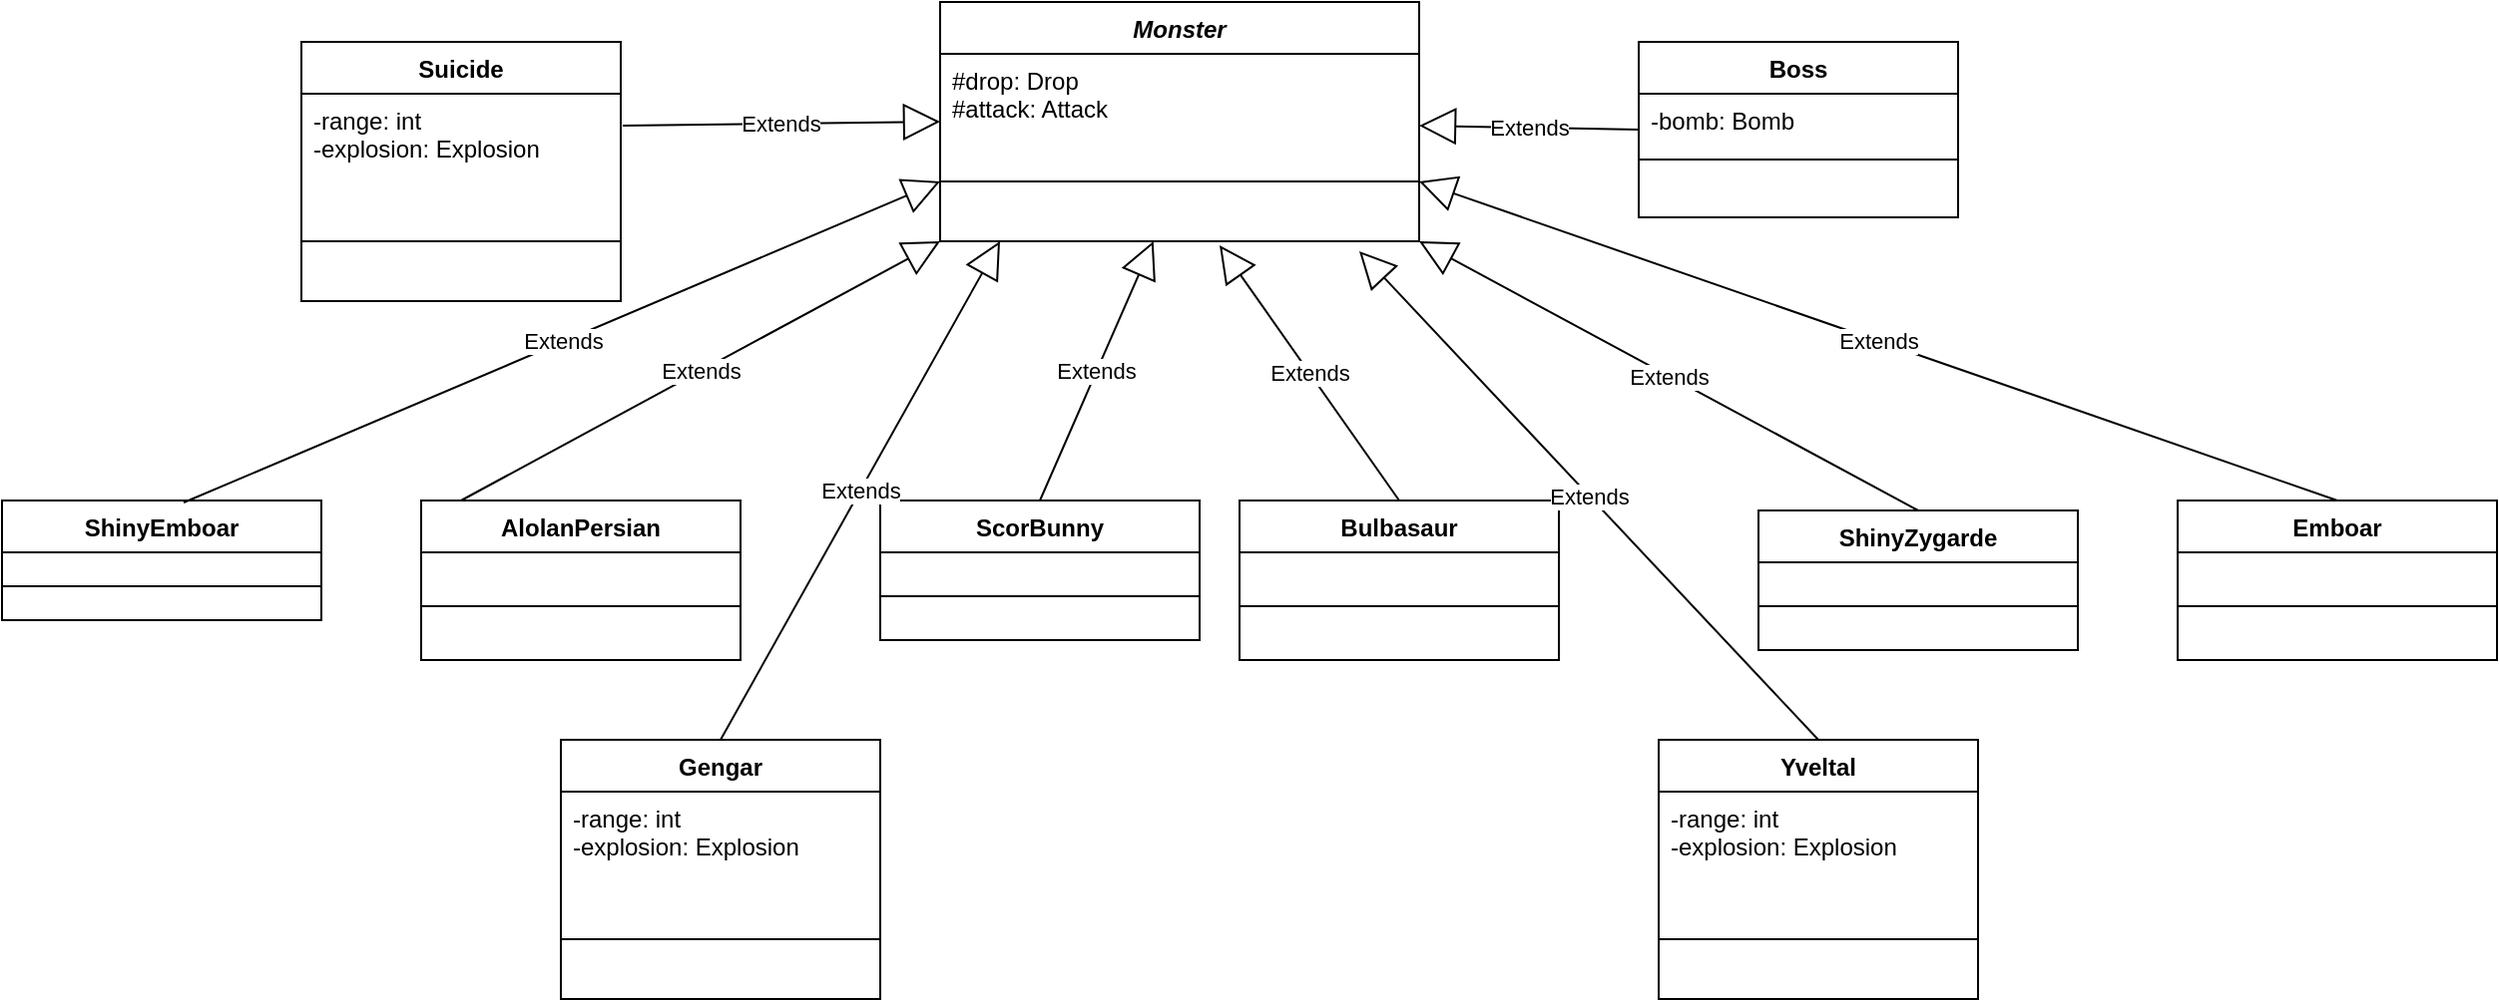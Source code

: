 <mxfile version="13.9.9" type="device"><diagram id="0Ki4xc48I_PDqKkgCht_" name="Page-1"><mxGraphModel dx="1217" dy="-394" grid="1" gridSize="10" guides="1" tooltips="1" connect="1" arrows="1" fold="1" page="1" pageScale="1" pageWidth="850" pageHeight="1100" math="0" shadow="0"><root><mxCell id="0"/><mxCell id="1" parent="0"/><mxCell id="wynaHVkwLDyIlE_nW0Eu-4" value="AlolanPersian" style="swimlane;fontStyle=1;align=center;verticalAlign=top;childLayout=stackLayout;horizontal=1;startSize=26;horizontalStack=0;resizeParent=1;resizeParentMax=0;resizeLast=0;collapsible=1;marginBottom=0;" parent="1" vertex="1"><mxGeometry x="380" y="1800" width="160" height="80" as="geometry"/></mxCell><mxCell id="wynaHVkwLDyIlE_nW0Eu-6" value="" style="line;strokeWidth=1;fillColor=none;align=left;verticalAlign=middle;spacingTop=-1;spacingLeft=3;spacingRight=3;rotatable=0;labelPosition=right;points=[];portConstraint=eastwest;" parent="wynaHVkwLDyIlE_nW0Eu-4" vertex="1"><mxGeometry y="26" width="160" height="54" as="geometry"/></mxCell><mxCell id="wynaHVkwLDyIlE_nW0Eu-7" value="Bulbasaur" style="swimlane;fontStyle=1;align=center;verticalAlign=top;childLayout=stackLayout;horizontal=1;startSize=26;horizontalStack=0;resizeParent=1;resizeParentMax=0;resizeLast=0;collapsible=1;marginBottom=0;" parent="1" vertex="1"><mxGeometry x="790" y="1800" width="160" height="80" as="geometry"/></mxCell><mxCell id="wynaHVkwLDyIlE_nW0Eu-8" value="Extends" style="endArrow=block;endSize=16;endFill=0;html=1;" parent="wynaHVkwLDyIlE_nW0Eu-7" edge="1"><mxGeometry width="160" relative="1" as="geometry"><mxPoint x="80" as="sourcePoint"/><mxPoint x="-10" y="-128" as="targetPoint"/></mxGeometry></mxCell><mxCell id="wynaHVkwLDyIlE_nW0Eu-9" value="" style="line;strokeWidth=1;fillColor=none;align=left;verticalAlign=middle;spacingTop=-1;spacingLeft=3;spacingRight=3;rotatable=0;labelPosition=right;points=[];portConstraint=eastwest;" parent="wynaHVkwLDyIlE_nW0Eu-7" vertex="1"><mxGeometry y="26" width="160" height="54" as="geometry"/></mxCell><mxCell id="wynaHVkwLDyIlE_nW0Eu-10" value="Emboar" style="swimlane;fontStyle=1;align=center;verticalAlign=top;childLayout=stackLayout;horizontal=1;startSize=26;horizontalStack=0;resizeParent=1;resizeParentMax=0;resizeLast=0;collapsible=1;marginBottom=0;" parent="1" vertex="1"><mxGeometry x="1260" y="1800" width="160" height="80" as="geometry"/></mxCell><mxCell id="wynaHVkwLDyIlE_nW0Eu-11" value="Extends" style="endArrow=block;endSize=16;endFill=0;html=1;entryX=1;entryY=0.75;entryDx=0;entryDy=0;" parent="wynaHVkwLDyIlE_nW0Eu-10" edge="1" target="tQRv03yVnxEYyxf0TVoW-2"><mxGeometry width="160" relative="1" as="geometry"><mxPoint x="80" as="sourcePoint"/><mxPoint x="-140" y="-120" as="targetPoint"/></mxGeometry></mxCell><mxCell id="wynaHVkwLDyIlE_nW0Eu-12" value="" style="line;strokeWidth=1;fillColor=none;align=left;verticalAlign=middle;spacingTop=-1;spacingLeft=3;spacingRight=3;rotatable=0;labelPosition=right;points=[];portConstraint=eastwest;" parent="wynaHVkwLDyIlE_nW0Eu-10" vertex="1"><mxGeometry y="26" width="160" height="54" as="geometry"/></mxCell><mxCell id="wynaHVkwLDyIlE_nW0Eu-13" value="ScorBunny" style="swimlane;fontStyle=1;align=center;verticalAlign=top;childLayout=stackLayout;horizontal=1;startSize=26;horizontalStack=0;resizeParent=1;resizeParentMax=0;resizeLast=0;collapsible=1;marginBottom=0;" parent="1" vertex="1"><mxGeometry x="610" y="1800" width="160" height="70" as="geometry"/></mxCell><mxCell id="tQRv03yVnxEYyxf0TVoW-22" value="Extends" style="endArrow=block;endSize=16;endFill=0;html=1;exitX=0.5;exitY=0;exitDx=0;exitDy=0;" edge="1" parent="wynaHVkwLDyIlE_nW0Eu-13" source="tQRv03yVnxEYyxf0TVoW-9"><mxGeometry width="160" relative="1" as="geometry"><mxPoint x="-70" y="70" as="sourcePoint"/><mxPoint x="60" y="-130" as="targetPoint"/></mxGeometry></mxCell><mxCell id="wynaHVkwLDyIlE_nW0Eu-14" value="" style="line;strokeWidth=1;fillColor=none;align=left;verticalAlign=middle;spacingTop=-1;spacingLeft=3;spacingRight=3;rotatable=0;labelPosition=right;points=[];portConstraint=eastwest;" parent="wynaHVkwLDyIlE_nW0Eu-13" vertex="1"><mxGeometry y="26" width="160" height="44" as="geometry"/></mxCell><mxCell id="wynaHVkwLDyIlE_nW0Eu-15" value="Extends" style="endArrow=block;endSize=16;endFill=0;html=1;" parent="wynaHVkwLDyIlE_nW0Eu-13" target="tQRv03yVnxEYyxf0TVoW-4" edge="1"><mxGeometry width="160" relative="1" as="geometry"><mxPoint x="80" as="sourcePoint"/><mxPoint x="180" y="-130" as="targetPoint"/></mxGeometry></mxCell><mxCell id="wynaHVkwLDyIlE_nW0Eu-16" value="ShinyEmboar" style="swimlane;fontStyle=1;align=center;verticalAlign=top;childLayout=stackLayout;horizontal=1;startSize=26;horizontalStack=0;resizeParent=1;resizeParentMax=0;resizeLast=0;collapsible=1;marginBottom=0;" parent="1" vertex="1"><mxGeometry x="170" y="1800" width="160" height="60" as="geometry"/></mxCell><mxCell id="wynaHVkwLDyIlE_nW0Eu-17" value="" style="line;strokeWidth=1;fillColor=none;align=left;verticalAlign=middle;spacingTop=-1;spacingLeft=3;spacingRight=3;rotatable=0;labelPosition=right;points=[];portConstraint=eastwest;" parent="wynaHVkwLDyIlE_nW0Eu-16" vertex="1"><mxGeometry y="26" width="160" height="34" as="geometry"/></mxCell><mxCell id="wynaHVkwLDyIlE_nW0Eu-19" value="ShinyZygarde" style="swimlane;fontStyle=1;align=center;verticalAlign=top;childLayout=stackLayout;horizontal=1;startSize=26;horizontalStack=0;resizeParent=1;resizeParentMax=0;resizeLast=0;collapsible=1;marginBottom=0;" parent="1" vertex="1"><mxGeometry x="1050" y="1805" width="160" height="70" as="geometry"/></mxCell><mxCell id="tQRv03yVnxEYyxf0TVoW-23" value="Extends" style="endArrow=block;endSize=16;endFill=0;html=1;exitX=0.5;exitY=0;exitDx=0;exitDy=0;" edge="1" parent="wynaHVkwLDyIlE_nW0Eu-19" source="tQRv03yVnxEYyxf0TVoW-17"><mxGeometry width="160" relative="1" as="geometry"><mxPoint x="10" y="120" as="sourcePoint"/><mxPoint x="-200" y="-130" as="targetPoint"/></mxGeometry></mxCell><mxCell id="wynaHVkwLDyIlE_nW0Eu-20" value="" style="line;strokeWidth=1;fillColor=none;align=left;verticalAlign=middle;spacingTop=-1;spacingLeft=3;spacingRight=3;rotatable=0;labelPosition=right;points=[];portConstraint=eastwest;" parent="wynaHVkwLDyIlE_nW0Eu-19" vertex="1"><mxGeometry y="26" width="160" height="44" as="geometry"/></mxCell><mxCell id="wynaHVkwLDyIlE_nW0Eu-21" value="Extends" style="endArrow=block;endSize=16;endFill=0;html=1;exitX=0.5;exitY=0;exitDx=0;exitDy=0;entryX=1;entryY=1;entryDx=0;entryDy=0;" parent="1" source="wynaHVkwLDyIlE_nW0Eu-19" edge="1" target="tQRv03yVnxEYyxf0TVoW-2"><mxGeometry width="160" relative="1" as="geometry"><mxPoint x="960" y="2015" as="sourcePoint"/><mxPoint x="840" y="1671" as="targetPoint"/></mxGeometry></mxCell><mxCell id="Uf44mTLku5nBghWDMRxg-1" value="Boss" style="swimlane;fontStyle=1;align=center;verticalAlign=top;childLayout=stackLayout;horizontal=1;startSize=26;horizontalStack=0;resizeParent=1;resizeParentMax=0;resizeLast=0;collapsible=1;marginBottom=0;" parent="1" vertex="1"><mxGeometry x="990" y="1570" width="160" height="88" as="geometry"/></mxCell><mxCell id="Uf44mTLku5nBghWDMRxg-2" value="-bomb: Bomb" style="text;strokeColor=none;fillColor=none;align=left;verticalAlign=top;spacingLeft=4;spacingRight=4;overflow=hidden;rotatable=0;points=[[0,0.5],[1,0.5]];portConstraint=eastwest;" parent="Uf44mTLku5nBghWDMRxg-1" vertex="1"><mxGeometry y="26" width="160" height="4" as="geometry"/></mxCell><mxCell id="Uf44mTLku5nBghWDMRxg-3" value="" style="line;strokeWidth=1;fillColor=none;align=left;verticalAlign=middle;spacingTop=-1;spacingLeft=3;spacingRight=3;rotatable=0;labelPosition=right;points=[];portConstraint=eastwest;" parent="Uf44mTLku5nBghWDMRxg-1" vertex="1"><mxGeometry y="30" width="160" height="58" as="geometry"/></mxCell><mxCell id="Uf44mTLku5nBghWDMRxg-5" value="Extends" style="endArrow=block;endSize=16;endFill=0;html=1;exitX=0;exitY=0.5;exitDx=0;exitDy=0;" parent="1" source="Uf44mTLku5nBghWDMRxg-1" edge="1"><mxGeometry width="160" relative="1" as="geometry"><mxPoint x="1040" y="1590" as="sourcePoint"/><mxPoint x="880" y="1612" as="targetPoint"/></mxGeometry></mxCell><mxCell id="tQRv03yVnxEYyxf0TVoW-2" value="Monster" style="swimlane;fontStyle=3;align=center;verticalAlign=top;childLayout=stackLayout;horizontal=1;startSize=26;horizontalStack=0;resizeParent=1;resizeParentMax=0;resizeLast=0;collapsible=1;marginBottom=0;" vertex="1" parent="1"><mxGeometry x="640" y="1550" width="240" height="120" as="geometry"/></mxCell><mxCell id="tQRv03yVnxEYyxf0TVoW-3" value="#drop: Drop&#10;#attack: Attack" style="text;strokeColor=none;fillColor=none;align=left;verticalAlign=top;spacingLeft=4;spacingRight=4;overflow=hidden;rotatable=0;points=[[0,0.5],[1,0.5]];portConstraint=eastwest;" vertex="1" parent="tQRv03yVnxEYyxf0TVoW-2"><mxGeometry y="26" width="240" height="34" as="geometry"/></mxCell><mxCell id="tQRv03yVnxEYyxf0TVoW-4" value="" style="line;strokeWidth=1;fillColor=none;align=left;verticalAlign=middle;spacingTop=-1;spacingLeft=3;spacingRight=3;rotatable=0;labelPosition=right;points=[];portConstraint=eastwest;" vertex="1" parent="tQRv03yVnxEYyxf0TVoW-2"><mxGeometry y="60" width="240" height="60" as="geometry"/></mxCell><mxCell id="tQRv03yVnxEYyxf0TVoW-9" value="Gengar" style="swimlane;fontStyle=1;align=center;verticalAlign=top;childLayout=stackLayout;horizontal=1;startSize=26;horizontalStack=0;resizeParent=1;resizeParentMax=0;resizeLast=0;collapsible=1;marginBottom=0;" vertex="1" parent="1"><mxGeometry x="450" y="1920" width="160" height="130" as="geometry"/></mxCell><mxCell id="tQRv03yVnxEYyxf0TVoW-10" value="-range: int&#10;-explosion: Explosion" style="text;strokeColor=none;fillColor=none;align=left;verticalAlign=top;spacingLeft=4;spacingRight=4;overflow=hidden;rotatable=0;points=[[0,0.5],[1,0.5]];portConstraint=eastwest;" vertex="1" parent="tQRv03yVnxEYyxf0TVoW-9"><mxGeometry y="26" width="160" height="44" as="geometry"/></mxCell><mxCell id="tQRv03yVnxEYyxf0TVoW-11" value="" style="line;strokeWidth=1;fillColor=none;align=left;verticalAlign=middle;spacingTop=-1;spacingLeft=3;spacingRight=3;rotatable=0;labelPosition=right;points=[];portConstraint=eastwest;" vertex="1" parent="tQRv03yVnxEYyxf0TVoW-9"><mxGeometry y="70" width="160" height="60" as="geometry"/></mxCell><mxCell id="tQRv03yVnxEYyxf0TVoW-13" value="Suicide" style="swimlane;fontStyle=1;align=center;verticalAlign=top;childLayout=stackLayout;horizontal=1;startSize=26;horizontalStack=0;resizeParent=1;resizeParentMax=0;resizeLast=0;collapsible=1;marginBottom=0;" vertex="1" parent="1"><mxGeometry x="320" y="1570" width="160" height="130" as="geometry"/></mxCell><mxCell id="tQRv03yVnxEYyxf0TVoW-14" value="-range: int&#10;-explosion: Explosion" style="text;strokeColor=none;fillColor=none;align=left;verticalAlign=top;spacingLeft=4;spacingRight=4;overflow=hidden;rotatable=0;points=[[0,0.5],[1,0.5]];portConstraint=eastwest;" vertex="1" parent="tQRv03yVnxEYyxf0TVoW-13"><mxGeometry y="26" width="160" height="44" as="geometry"/></mxCell><mxCell id="tQRv03yVnxEYyxf0TVoW-15" value="" style="line;strokeWidth=1;fillColor=none;align=left;verticalAlign=middle;spacingTop=-1;spacingLeft=3;spacingRight=3;rotatable=0;labelPosition=right;points=[];portConstraint=eastwest;" vertex="1" parent="tQRv03yVnxEYyxf0TVoW-13"><mxGeometry y="70" width="160" height="60" as="geometry"/></mxCell><mxCell id="tQRv03yVnxEYyxf0TVoW-16" value="Extends" style="endArrow=block;endSize=16;endFill=0;html=1;exitX=1.006;exitY=0.364;exitDx=0;exitDy=0;exitPerimeter=0;entryX=0;entryY=0.5;entryDx=0;entryDy=0;" edge="1" parent="1" source="tQRv03yVnxEYyxf0TVoW-14" target="tQRv03yVnxEYyxf0TVoW-2"><mxGeometry width="160" relative="1" as="geometry"><mxPoint x="610" y="1611" as="sourcePoint"/><mxPoint x="500" y="1609" as="targetPoint"/></mxGeometry></mxCell><mxCell id="tQRv03yVnxEYyxf0TVoW-17" value="Yveltal" style="swimlane;fontStyle=1;align=center;verticalAlign=top;childLayout=stackLayout;horizontal=1;startSize=26;horizontalStack=0;resizeParent=1;resizeParentMax=0;resizeLast=0;collapsible=1;marginBottom=0;" vertex="1" parent="1"><mxGeometry x="1000" y="1920" width="160" height="130" as="geometry"/></mxCell><mxCell id="tQRv03yVnxEYyxf0TVoW-18" value="-range: int&#10;-explosion: Explosion" style="text;strokeColor=none;fillColor=none;align=left;verticalAlign=top;spacingLeft=4;spacingRight=4;overflow=hidden;rotatable=0;points=[[0,0.5],[1,0.5]];portConstraint=eastwest;" vertex="1" parent="tQRv03yVnxEYyxf0TVoW-17"><mxGeometry y="26" width="160" height="44" as="geometry"/></mxCell><mxCell id="tQRv03yVnxEYyxf0TVoW-19" value="" style="line;strokeWidth=1;fillColor=none;align=left;verticalAlign=middle;spacingTop=-1;spacingLeft=3;spacingRight=3;rotatable=0;labelPosition=right;points=[];portConstraint=eastwest;" vertex="1" parent="tQRv03yVnxEYyxf0TVoW-17"><mxGeometry y="70" width="160" height="60" as="geometry"/></mxCell><mxCell id="wynaHVkwLDyIlE_nW0Eu-18" value="Extends" style="endArrow=block;endSize=16;endFill=0;html=1;exitX=0.569;exitY=0.017;exitDx=0;exitDy=0;exitPerimeter=0;entryX=0;entryY=0.75;entryDx=0;entryDy=0;" parent="1" source="wynaHVkwLDyIlE_nW0Eu-16" edge="1" target="tQRv03yVnxEYyxf0TVoW-2"><mxGeometry width="160" relative="1" as="geometry"><mxPoint x="290" y="1794" as="sourcePoint"/><mxPoint x="770" y="1660" as="targetPoint"/></mxGeometry></mxCell><mxCell id="wynaHVkwLDyIlE_nW0Eu-5" value="Extends" style="endArrow=block;endSize=16;endFill=0;html=1;" parent="1" edge="1"><mxGeometry width="160" relative="1" as="geometry"><mxPoint x="400" y="1800" as="sourcePoint"/><mxPoint x="640" y="1670" as="targetPoint"/></mxGeometry></mxCell></root></mxGraphModel></diagram></mxfile>
